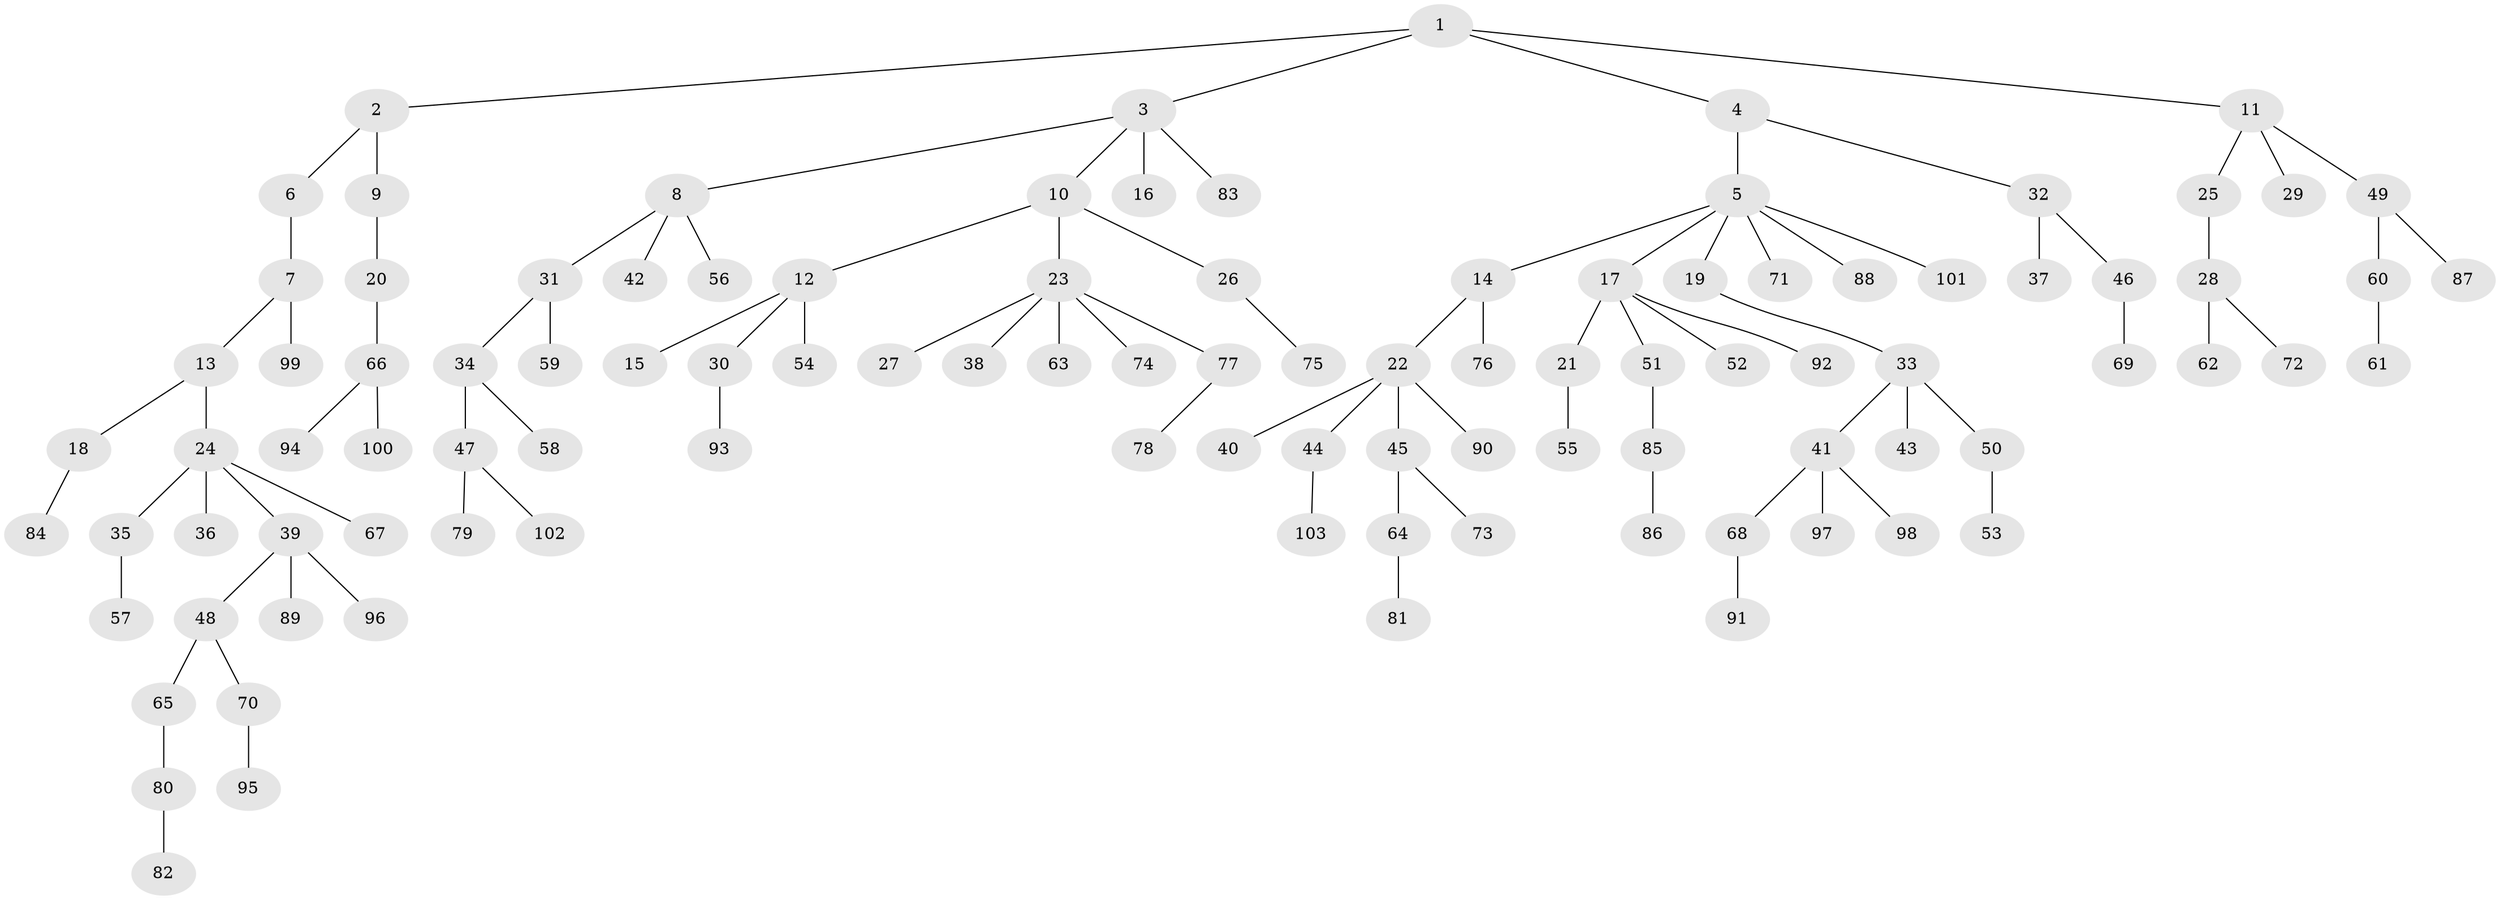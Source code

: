 // Generated by graph-tools (version 1.1) at 2025/53/03/09/25 04:53:15]
// undirected, 103 vertices, 102 edges
graph export_dot {
graph [start="1"]
  node [color=gray90,style=filled];
  1;
  2;
  3;
  4;
  5;
  6;
  7;
  8;
  9;
  10;
  11;
  12;
  13;
  14;
  15;
  16;
  17;
  18;
  19;
  20;
  21;
  22;
  23;
  24;
  25;
  26;
  27;
  28;
  29;
  30;
  31;
  32;
  33;
  34;
  35;
  36;
  37;
  38;
  39;
  40;
  41;
  42;
  43;
  44;
  45;
  46;
  47;
  48;
  49;
  50;
  51;
  52;
  53;
  54;
  55;
  56;
  57;
  58;
  59;
  60;
  61;
  62;
  63;
  64;
  65;
  66;
  67;
  68;
  69;
  70;
  71;
  72;
  73;
  74;
  75;
  76;
  77;
  78;
  79;
  80;
  81;
  82;
  83;
  84;
  85;
  86;
  87;
  88;
  89;
  90;
  91;
  92;
  93;
  94;
  95;
  96;
  97;
  98;
  99;
  100;
  101;
  102;
  103;
  1 -- 2;
  1 -- 3;
  1 -- 4;
  1 -- 11;
  2 -- 6;
  2 -- 9;
  3 -- 8;
  3 -- 10;
  3 -- 16;
  3 -- 83;
  4 -- 5;
  4 -- 32;
  5 -- 14;
  5 -- 17;
  5 -- 19;
  5 -- 71;
  5 -- 88;
  5 -- 101;
  6 -- 7;
  7 -- 13;
  7 -- 99;
  8 -- 31;
  8 -- 42;
  8 -- 56;
  9 -- 20;
  10 -- 12;
  10 -- 23;
  10 -- 26;
  11 -- 25;
  11 -- 29;
  11 -- 49;
  12 -- 15;
  12 -- 30;
  12 -- 54;
  13 -- 18;
  13 -- 24;
  14 -- 22;
  14 -- 76;
  17 -- 21;
  17 -- 51;
  17 -- 52;
  17 -- 92;
  18 -- 84;
  19 -- 33;
  20 -- 66;
  21 -- 55;
  22 -- 40;
  22 -- 44;
  22 -- 45;
  22 -- 90;
  23 -- 27;
  23 -- 38;
  23 -- 63;
  23 -- 74;
  23 -- 77;
  24 -- 35;
  24 -- 36;
  24 -- 39;
  24 -- 67;
  25 -- 28;
  26 -- 75;
  28 -- 62;
  28 -- 72;
  30 -- 93;
  31 -- 34;
  31 -- 59;
  32 -- 37;
  32 -- 46;
  33 -- 41;
  33 -- 43;
  33 -- 50;
  34 -- 47;
  34 -- 58;
  35 -- 57;
  39 -- 48;
  39 -- 89;
  39 -- 96;
  41 -- 68;
  41 -- 97;
  41 -- 98;
  44 -- 103;
  45 -- 64;
  45 -- 73;
  46 -- 69;
  47 -- 79;
  47 -- 102;
  48 -- 65;
  48 -- 70;
  49 -- 60;
  49 -- 87;
  50 -- 53;
  51 -- 85;
  60 -- 61;
  64 -- 81;
  65 -- 80;
  66 -- 94;
  66 -- 100;
  68 -- 91;
  70 -- 95;
  77 -- 78;
  80 -- 82;
  85 -- 86;
}
